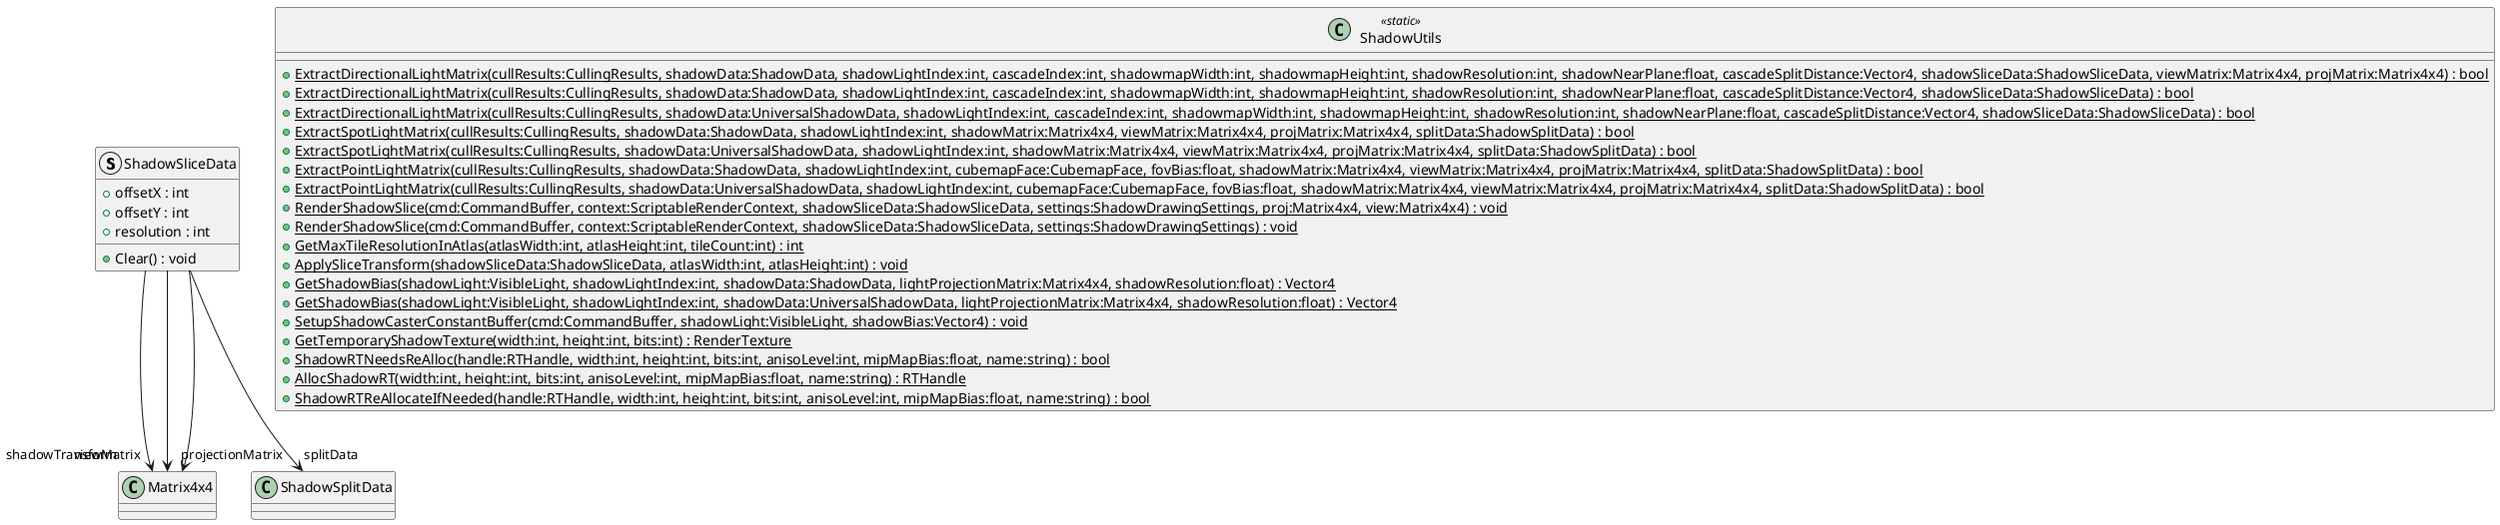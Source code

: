 @startuml
struct ShadowSliceData {
    + offsetX : int
    + offsetY : int
    + resolution : int
    + Clear() : void
}
class ShadowUtils <<static>> {
    + {static} ExtractDirectionalLightMatrix(cullResults:CullingResults, shadowData:ShadowData, shadowLightIndex:int, cascadeIndex:int, shadowmapWidth:int, shadowmapHeight:int, shadowResolution:int, shadowNearPlane:float, cascadeSplitDistance:Vector4, shadowSliceData:ShadowSliceData, viewMatrix:Matrix4x4, projMatrix:Matrix4x4) : bool
    + {static} ExtractDirectionalLightMatrix(cullResults:CullingResults, shadowData:ShadowData, shadowLightIndex:int, cascadeIndex:int, shadowmapWidth:int, shadowmapHeight:int, shadowResolution:int, shadowNearPlane:float, cascadeSplitDistance:Vector4, shadowSliceData:ShadowSliceData) : bool
    + {static} ExtractDirectionalLightMatrix(cullResults:CullingResults, shadowData:UniversalShadowData, shadowLightIndex:int, cascadeIndex:int, shadowmapWidth:int, shadowmapHeight:int, shadowResolution:int, shadowNearPlane:float, cascadeSplitDistance:Vector4, shadowSliceData:ShadowSliceData) : bool
    + {static} ExtractSpotLightMatrix(cullResults:CullingResults, shadowData:ShadowData, shadowLightIndex:int, shadowMatrix:Matrix4x4, viewMatrix:Matrix4x4, projMatrix:Matrix4x4, splitData:ShadowSplitData) : bool
    + {static} ExtractSpotLightMatrix(cullResults:CullingResults, shadowData:UniversalShadowData, shadowLightIndex:int, shadowMatrix:Matrix4x4, viewMatrix:Matrix4x4, projMatrix:Matrix4x4, splitData:ShadowSplitData) : bool
    + {static} ExtractPointLightMatrix(cullResults:CullingResults, shadowData:ShadowData, shadowLightIndex:int, cubemapFace:CubemapFace, fovBias:float, shadowMatrix:Matrix4x4, viewMatrix:Matrix4x4, projMatrix:Matrix4x4, splitData:ShadowSplitData) : bool
    + {static} ExtractPointLightMatrix(cullResults:CullingResults, shadowData:UniversalShadowData, shadowLightIndex:int, cubemapFace:CubemapFace, fovBias:float, shadowMatrix:Matrix4x4, viewMatrix:Matrix4x4, projMatrix:Matrix4x4, splitData:ShadowSplitData) : bool
    + {static} RenderShadowSlice(cmd:CommandBuffer, context:ScriptableRenderContext, shadowSliceData:ShadowSliceData, settings:ShadowDrawingSettings, proj:Matrix4x4, view:Matrix4x4) : void
    + {static} RenderShadowSlice(cmd:CommandBuffer, context:ScriptableRenderContext, shadowSliceData:ShadowSliceData, settings:ShadowDrawingSettings) : void
    + {static} GetMaxTileResolutionInAtlas(atlasWidth:int, atlasHeight:int, tileCount:int) : int
    + {static} ApplySliceTransform(shadowSliceData:ShadowSliceData, atlasWidth:int, atlasHeight:int) : void
    + {static} GetShadowBias(shadowLight:VisibleLight, shadowLightIndex:int, shadowData:ShadowData, lightProjectionMatrix:Matrix4x4, shadowResolution:float) : Vector4
    + {static} GetShadowBias(shadowLight:VisibleLight, shadowLightIndex:int, shadowData:UniversalShadowData, lightProjectionMatrix:Matrix4x4, shadowResolution:float) : Vector4
    + {static} SetupShadowCasterConstantBuffer(cmd:CommandBuffer, shadowLight:VisibleLight, shadowBias:Vector4) : void
    + {static} GetTemporaryShadowTexture(width:int, height:int, bits:int) : RenderTexture
    + {static} ShadowRTNeedsReAlloc(handle:RTHandle, width:int, height:int, bits:int, anisoLevel:int, mipMapBias:float, name:string) : bool
    + {static} AllocShadowRT(width:int, height:int, bits:int, anisoLevel:int, mipMapBias:float, name:string) : RTHandle
    + {static} ShadowRTReAllocateIfNeeded(handle:RTHandle, width:int, height:int, bits:int, anisoLevel:int, mipMapBias:float, name:string) : bool
}
ShadowSliceData --> "viewMatrix" Matrix4x4
ShadowSliceData --> "projectionMatrix" Matrix4x4
ShadowSliceData --> "shadowTransform" Matrix4x4
ShadowSliceData --> "splitData" ShadowSplitData
@enduml
